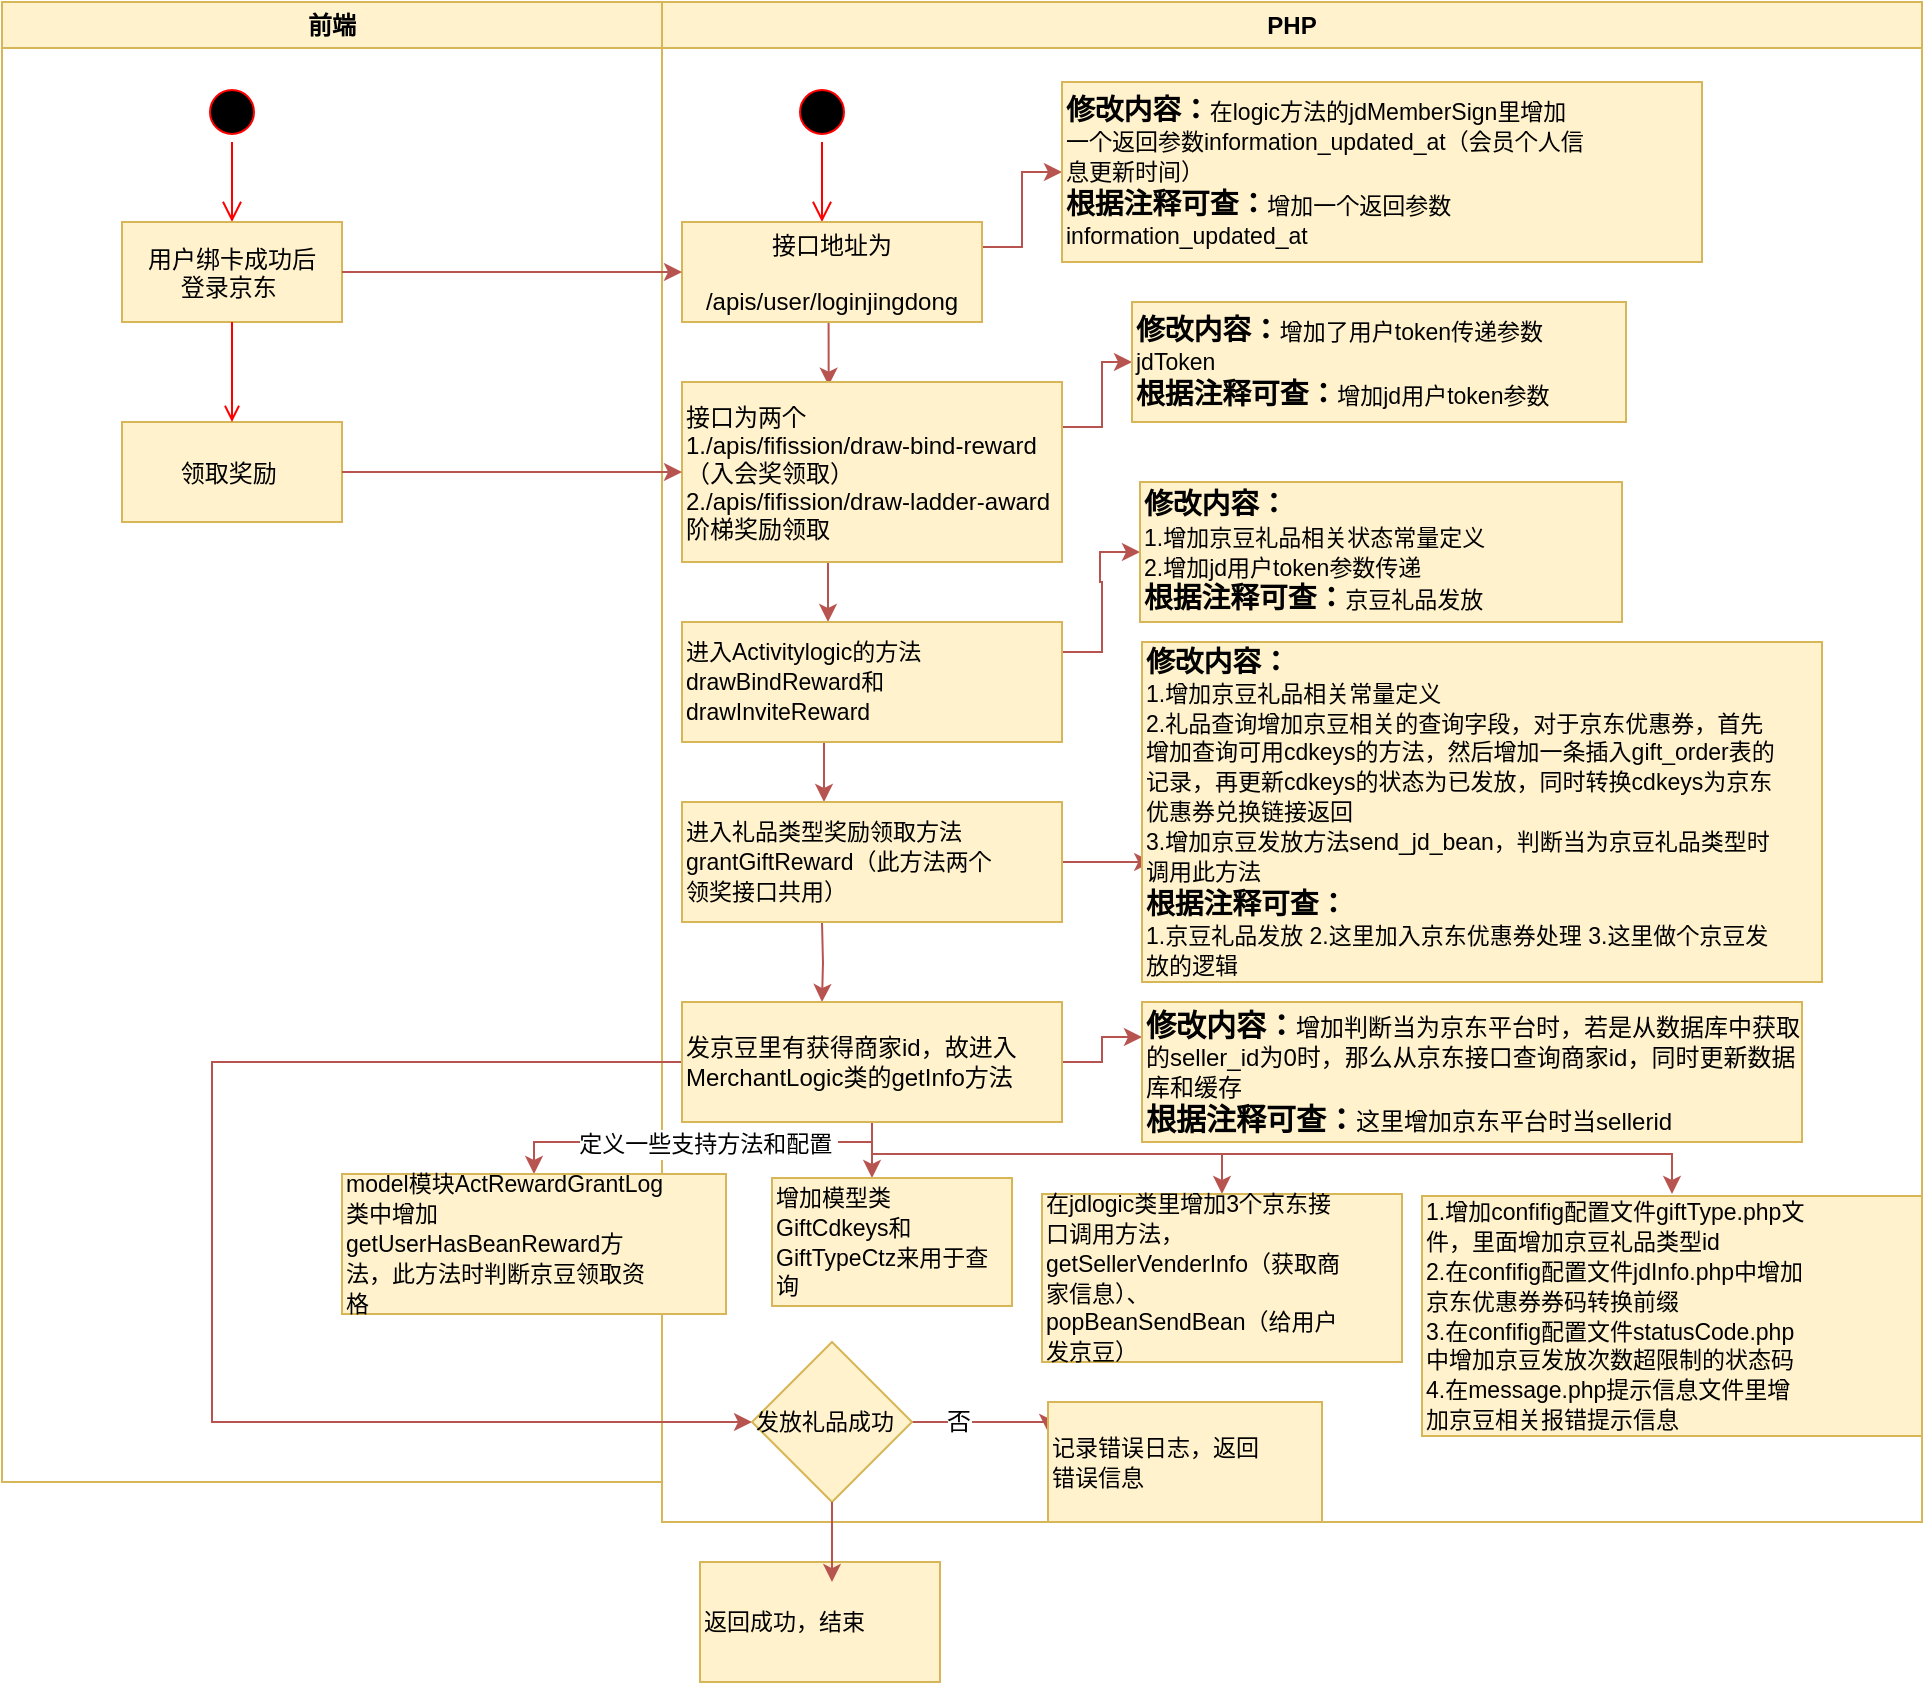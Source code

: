 <mxfile version="12.2.6" type="github" pages="1">
  <diagram id="f9nlWTD1wp4SilYaeupW" name="Page-1">
    <mxGraphModel dx="1851" dy="485" grid="1" gridSize="10" guides="1" tooltips="1" connect="1" arrows="1" fold="1" page="1" pageScale="1" pageWidth="827" pageHeight="1169" math="0" shadow="0">
      <root>
        <mxCell id="0"/>
        <mxCell id="1" parent="0"/>
        <mxCell id="J6eRNIlTDDRsNnv_JiTO-1" value="PHP" style="swimlane;whiteSpace=wrap;startSize=23;fillColor=#fff2cc;strokeColor=#d6b656;" vertex="1" parent="1">
          <mxGeometry x="40" y="40" width="630" height="760" as="geometry"/>
        </mxCell>
        <mxCell id="J6eRNIlTDDRsNnv_JiTO-2" value="" style="ellipse;shape=startState;fillColor=#000000;strokeColor=#ff0000;" vertex="1" parent="J6eRNIlTDDRsNnv_JiTO-1">
          <mxGeometry x="65" y="40" width="30" height="30" as="geometry"/>
        </mxCell>
        <mxCell id="J6eRNIlTDDRsNnv_JiTO-3" value="" style="edgeStyle=elbowEdgeStyle;elbow=horizontal;verticalAlign=bottom;endArrow=open;endSize=8;strokeColor=#FF0000;endFill=1;rounded=0" edge="1" parent="J6eRNIlTDDRsNnv_JiTO-1" source="J6eRNIlTDDRsNnv_JiTO-2" target="J6eRNIlTDDRsNnv_JiTO-6">
          <mxGeometry x="40" y="20" as="geometry">
            <mxPoint x="55" y="90" as="targetPoint"/>
          </mxGeometry>
        </mxCell>
        <mxCell id="J6eRNIlTDDRsNnv_JiTO-4" style="edgeStyle=orthogonalEdgeStyle;rounded=0;orthogonalLoop=1;jettySize=auto;html=1;exitX=1;exitY=0.25;exitDx=0;exitDy=0;entryX=0;entryY=0.5;entryDx=0;entryDy=0;fillColor=#f8cecc;strokeColor=#b85450;" edge="1" parent="J6eRNIlTDDRsNnv_JiTO-1" source="J6eRNIlTDDRsNnv_JiTO-6" target="J6eRNIlTDDRsNnv_JiTO-10">
          <mxGeometry relative="1" as="geometry"/>
        </mxCell>
        <mxCell id="J6eRNIlTDDRsNnv_JiTO-5" style="edgeStyle=orthogonalEdgeStyle;rounded=0;orthogonalLoop=1;jettySize=auto;html=1;exitX=0.5;exitY=1;exitDx=0;exitDy=0;entryX=0.386;entryY=0.02;entryDx=0;entryDy=0;entryPerimeter=0;fillColor=#f8cecc;strokeColor=#b85450;" edge="1" parent="J6eRNIlTDDRsNnv_JiTO-1" source="J6eRNIlTDDRsNnv_JiTO-6" target="J6eRNIlTDDRsNnv_JiTO-9">
          <mxGeometry relative="1" as="geometry"/>
        </mxCell>
        <mxCell id="J6eRNIlTDDRsNnv_JiTO-6" value="接⼝地址为&#xa;&#xa;/apis/user/loginjingdong" style="fillColor=#fff2cc;strokeColor=#d6b656;" vertex="1" parent="J6eRNIlTDDRsNnv_JiTO-1">
          <mxGeometry x="10" y="110" width="150" height="50" as="geometry"/>
        </mxCell>
        <mxCell id="J6eRNIlTDDRsNnv_JiTO-7" style="edgeStyle=orthogonalEdgeStyle;rounded=0;orthogonalLoop=1;jettySize=auto;html=1;exitX=1;exitY=0.25;exitDx=0;exitDy=0;entryX=0;entryY=0.5;entryDx=0;entryDy=0;fillColor=#f8cecc;strokeColor=#b85450;" edge="1" parent="J6eRNIlTDDRsNnv_JiTO-1" source="J6eRNIlTDDRsNnv_JiTO-9" target="J6eRNIlTDDRsNnv_JiTO-11">
          <mxGeometry relative="1" as="geometry"/>
        </mxCell>
        <mxCell id="J6eRNIlTDDRsNnv_JiTO-8" style="edgeStyle=orthogonalEdgeStyle;rounded=0;orthogonalLoop=1;jettySize=auto;html=1;exitX=0.5;exitY=1;exitDx=0;exitDy=0;entryX=0.5;entryY=0;entryDx=0;entryDy=0;fillColor=#f8cecc;strokeColor=#b85450;" edge="1" parent="J6eRNIlTDDRsNnv_JiTO-1">
          <mxGeometry relative="1" as="geometry">
            <mxPoint x="83" y="280" as="sourcePoint"/>
            <mxPoint x="83" y="310" as="targetPoint"/>
          </mxGeometry>
        </mxCell>
        <mxCell id="J6eRNIlTDDRsNnv_JiTO-9" value="接⼝为两个&#xa;1./apis/fifission/draw-bind-reward&#xa;（⼊会奖领取）&#xa;2./apis/fifission/draw-ladder-award&#xa;阶梯奖励领取 " style="align=left;fillColor=#fff2cc;strokeColor=#d6b656;" vertex="1" parent="J6eRNIlTDDRsNnv_JiTO-1">
          <mxGeometry x="10" y="190" width="190" height="90" as="geometry"/>
        </mxCell>
        <mxCell id="J6eRNIlTDDRsNnv_JiTO-10" value="&lt;div&gt;&lt;span style=&quot;font-size: 10.791pt&quot;&gt;&lt;b&gt;修改内容：&lt;/b&gt;&lt;/span&gt;&lt;span style=&quot;font-size: 8.633pt&quot;&gt;在&lt;/span&gt;&lt;span style=&quot;font-size: 8.633pt&quot;&gt;logic&lt;/span&gt;&lt;span style=&quot;font-size: 8.633pt&quot;&gt;⽅法的&lt;/span&gt;&lt;span style=&quot;font-size: 8.633pt&quot;&gt;jdMemberSign&lt;/span&gt;&lt;span style=&quot;font-size: 8.633pt&quot;&gt;⾥增加&lt;br&gt;&lt;/span&gt;&lt;/div&gt;&lt;div&gt;&lt;span style=&quot;font-size: 8.633pt&quot;&gt;⼀个返回参数&lt;/span&gt;&lt;span style=&quot;font-size: 8.633pt&quot;&gt;information_updated_at&lt;/span&gt;&lt;span style=&quot;font-size: 8.633pt&quot;&gt;（会员个⼈信&lt;br&gt;&lt;/span&gt;&lt;/div&gt;&lt;div&gt;&lt;span style=&quot;font-size: 8.633pt&quot;&gt;息更新时间） &lt;/span&gt;&lt;/div&gt;&lt;div&gt;&lt;span style=&quot;font-size: 10.791pt&quot;&gt;&lt;b&gt;根据注释可查：&lt;/b&gt;&lt;/span&gt;&lt;span style=&quot;font-size: 8.633pt&quot;&gt;增加⼀个返回参数&lt;br&gt;&lt;/span&gt;&lt;/div&gt;&lt;div&gt;&lt;span style=&quot;font-size: 8.633pt&quot;&gt;information_updated_at&amp;nbsp;&lt;/span&gt;&lt;/div&gt;" style="rounded=0;whiteSpace=wrap;html=1;align=left;fillColor=#fff2cc;strokeColor=#d6b656;" vertex="1" parent="J6eRNIlTDDRsNnv_JiTO-1">
          <mxGeometry x="200" y="40" width="320" height="90" as="geometry"/>
        </mxCell>
        <mxCell id="J6eRNIlTDDRsNnv_JiTO-11" value="&lt;div&gt;&lt;span style=&quot;font-size: 10.791pt&quot;&gt;&lt;b&gt;修改内容：&lt;/b&gt;&lt;/span&gt;&lt;span style=&quot;font-size: 8.633pt&quot;&gt;增加了⽤户&lt;/span&gt;&lt;span style=&quot;font-size: 8.633pt&quot;&gt;token&lt;/span&gt;&lt;span style=&quot;font-size: 8.633pt&quot;&gt;传递参数&lt;br&gt;&lt;/span&gt;&lt;/div&gt;&lt;div&gt;&lt;span style=&quot;font-size: 11.51px&quot;&gt;jdToken&lt;/span&gt;&lt;br&gt;&lt;/div&gt;&lt;div&gt;&lt;span style=&quot;font-size: 10.791pt&quot;&gt;&lt;b&gt;根据注释可查：&lt;/b&gt;&lt;/span&gt;&lt;span style=&quot;font-size: 8.633pt&quot;&gt;增加&lt;/span&gt;&lt;span style=&quot;font-size: 8.633pt&quot;&gt;jd&lt;/span&gt;&lt;span style=&quot;font-size: 8.633pt&quot;&gt;⽤户&lt;/span&gt;&lt;span style=&quot;font-size: 8.633pt&quot;&gt;token&lt;/span&gt;&lt;span style=&quot;font-size: 8.633pt&quot;&gt;参数&amp;nbsp;&lt;/span&gt;&lt;/div&gt;" style="rounded=0;whiteSpace=wrap;html=1;align=left;fillColor=#fff2cc;strokeColor=#d6b656;" vertex="1" parent="J6eRNIlTDDRsNnv_JiTO-1">
          <mxGeometry x="235" y="150" width="247" height="60" as="geometry"/>
        </mxCell>
        <mxCell id="J6eRNIlTDDRsNnv_JiTO-12" style="edgeStyle=orthogonalEdgeStyle;rounded=0;orthogonalLoop=1;jettySize=auto;html=1;exitX=1;exitY=0.25;exitDx=0;exitDy=0;entryX=0;entryY=0.5;entryDx=0;entryDy=0;fillColor=#f8cecc;strokeColor=#b85450;" edge="1" parent="J6eRNIlTDDRsNnv_JiTO-1" source="J6eRNIlTDDRsNnv_JiTO-14" target="J6eRNIlTDDRsNnv_JiTO-15">
          <mxGeometry relative="1" as="geometry"/>
        </mxCell>
        <mxCell id="J6eRNIlTDDRsNnv_JiTO-13" style="edgeStyle=orthogonalEdgeStyle;rounded=0;orthogonalLoop=1;jettySize=auto;html=1;exitX=0.5;exitY=1;exitDx=0;exitDy=0;entryX=0.5;entryY=0;entryDx=0;entryDy=0;fillColor=#f8cecc;strokeColor=#b85450;" edge="1" parent="J6eRNIlTDDRsNnv_JiTO-1">
          <mxGeometry relative="1" as="geometry">
            <mxPoint x="81" y="370" as="sourcePoint"/>
            <mxPoint x="81" y="400" as="targetPoint"/>
          </mxGeometry>
        </mxCell>
        <mxCell id="J6eRNIlTDDRsNnv_JiTO-14" value="&lt;div&gt;&lt;span style=&quot;font-size: 8.633pt&quot;&gt;进⼊&lt;/span&gt;&lt;span style=&quot;font-size: 8.633pt&quot;&gt;Activitylogic&lt;/span&gt;&lt;span style=&quot;font-size: 8.633pt&quot;&gt;的⽅法&lt;br/&gt;&lt;/span&gt;&lt;/div&gt;&lt;div&gt;&lt;span style=&quot;font-size: 8.633pt&quot;&gt;drawBindReward&lt;/span&gt;&lt;span style=&quot;font-size: 8.633pt&quot;&gt;和&lt;br/&gt;&lt;/span&gt;&lt;/div&gt;&lt;div&gt;&lt;span style=&quot;font-size: 8.633pt&quot;&gt;drawInviteReward&amp;nbsp;&lt;/span&gt;&lt;/div&gt;" style="rounded=0;whiteSpace=wrap;html=1;align=left;fillColor=#fff2cc;strokeColor=#d6b656;" vertex="1" parent="J6eRNIlTDDRsNnv_JiTO-1">
          <mxGeometry x="10" y="310" width="190" height="60" as="geometry"/>
        </mxCell>
        <mxCell id="J6eRNIlTDDRsNnv_JiTO-15" value="&lt;div&gt;&lt;span style=&quot;font-size: 10.791pt&quot;&gt;&lt;b&gt;修改内容：&lt;/b&gt;&lt;br&gt;&lt;/span&gt;&lt;/div&gt;&lt;div&gt;&lt;span style=&quot;font-size: 8.633pt&quot;&gt;1.&lt;/span&gt;&lt;span style=&quot;font-size: 8.633pt&quot;&gt;增加京⾖礼品相关状态常量定义&lt;br&gt;&lt;/span&gt;&lt;/div&gt;&lt;div&gt;&lt;span style=&quot;font-size: 8.633pt&quot;&gt;2.&lt;/span&gt;&lt;span style=&quot;font-size: 8.633pt&quot;&gt;增加&lt;/span&gt;&lt;span style=&quot;font-size: 8.633pt&quot;&gt;jd&lt;/span&gt;&lt;span style=&quot;font-size: 8.633pt&quot;&gt;⽤户&lt;/span&gt;&lt;span style=&quot;font-size: 8.633pt&quot;&gt;token&lt;/span&gt;&lt;span style=&quot;font-size: 8.633pt&quot;&gt;参数传递 &lt;/span&gt;&lt;/div&gt;&lt;div&gt;&lt;span style=&quot;font-size: 10.791pt&quot;&gt;&lt;b&gt;根据注释可查：&lt;/b&gt;&lt;/span&gt;&lt;span style=&quot;font-size: 8.633pt&quot;&gt;京⾖礼品发放&amp;nbsp;&lt;/span&gt;&lt;/div&gt;" style="rounded=0;whiteSpace=wrap;html=1;align=left;fillColor=#fff2cc;strokeColor=#d6b656;" vertex="1" parent="J6eRNIlTDDRsNnv_JiTO-1">
          <mxGeometry x="239" y="240" width="241" height="70" as="geometry"/>
        </mxCell>
        <mxCell id="J6eRNIlTDDRsNnv_JiTO-16" style="edgeStyle=orthogonalEdgeStyle;rounded=0;orthogonalLoop=1;jettySize=auto;html=1;exitX=1;exitY=0.5;exitDx=0;exitDy=0;entryX=0.015;entryY=0.647;entryDx=0;entryDy=0;entryPerimeter=0;fillColor=#f8cecc;strokeColor=#b85450;" edge="1" parent="J6eRNIlTDDRsNnv_JiTO-1" source="J6eRNIlTDDRsNnv_JiTO-18" target="J6eRNIlTDDRsNnv_JiTO-19">
          <mxGeometry relative="1" as="geometry"/>
        </mxCell>
        <mxCell id="J6eRNIlTDDRsNnv_JiTO-17" style="edgeStyle=orthogonalEdgeStyle;rounded=0;orthogonalLoop=1;jettySize=auto;html=1;exitX=0.5;exitY=1;exitDx=0;exitDy=0;fillColor=#f8cecc;strokeColor=#b85450;" edge="1" parent="J6eRNIlTDDRsNnv_JiTO-1">
          <mxGeometry relative="1" as="geometry">
            <mxPoint x="80" y="460" as="sourcePoint"/>
            <mxPoint x="80" y="500" as="targetPoint"/>
          </mxGeometry>
        </mxCell>
        <mxCell id="J6eRNIlTDDRsNnv_JiTO-18" value="&lt;div&gt;&lt;span style=&quot;font-size: 8.633pt&quot;&gt;进⼊礼品类型奖励领取⽅法&lt;br/&gt;&lt;/span&gt;&lt;/div&gt;&lt;div&gt;&lt;span style=&quot;font-size: 8.633pt&quot;&gt;grantGiftReward&lt;/span&gt;&lt;span style=&quot;font-size: 8.633pt&quot;&gt;（此⽅法两个&lt;br/&gt;&lt;/span&gt;&lt;/div&gt;&lt;div&gt;&lt;span style=&quot;font-size: 8.633pt&quot;&gt;领奖接⼝共⽤）&amp;nbsp;&lt;/span&gt;&lt;/div&gt;" style="rounded=0;whiteSpace=wrap;html=1;align=left;fillColor=#fff2cc;strokeColor=#d6b656;" vertex="1" parent="J6eRNIlTDDRsNnv_JiTO-1">
          <mxGeometry x="10" y="400" width="190" height="60" as="geometry"/>
        </mxCell>
        <mxCell id="J6eRNIlTDDRsNnv_JiTO-19" value="&lt;div&gt;&lt;span style=&quot;font-size: 10.791pt&quot;&gt;&lt;b&gt;修改内容：&lt;/b&gt;&lt;br&gt;&lt;/span&gt;&lt;/div&gt;&lt;div&gt;&lt;span style=&quot;font-size: 8.633pt&quot;&gt;1.&lt;/span&gt;&lt;span style=&quot;font-size: 8.633pt&quot;&gt;增加京⾖礼品相关常量定义&lt;br&gt;&lt;/span&gt;&lt;/div&gt;&lt;div&gt;&lt;span style=&quot;font-size: 8.633pt&quot;&gt;2.&lt;/span&gt;&lt;span style=&quot;font-size: 8.633pt&quot;&gt;礼品查询增加京⾖相关的查询字段，对于京东优惠券，⾸先 &lt;/span&gt;&lt;/div&gt;&lt;div&gt;&lt;span style=&quot;font-size: 8.633pt&quot;&gt;增加查询可⽤&lt;/span&gt;&lt;span style=&quot;font-size: 8.633pt&quot;&gt;cdkeys&lt;/span&gt;&lt;span style=&quot;font-size: 8.633pt&quot;&gt;的⽅法，然后增加⼀条插⼊&lt;/span&gt;&lt;span style=&quot;font-size: 8.633pt&quot;&gt;gift_order&lt;/span&gt;&lt;span style=&quot;font-size: 8.633pt&quot;&gt;表的 &lt;/span&gt;&lt;/div&gt;&lt;div&gt;&lt;span style=&quot;font-size: 8.633pt&quot;&gt;记录，再更新&lt;/span&gt;&lt;span style=&quot;font-size: 8.633pt&quot;&gt;cdkeys&lt;/span&gt;&lt;span style=&quot;font-size: 8.633pt&quot;&gt;的状态为已发放，同时转换&lt;/span&gt;&lt;span style=&quot;font-size: 8.633pt&quot;&gt;cdkeys&lt;/span&gt;&lt;span style=&quot;font-size: 8.633pt&quot;&gt;为京东 &lt;/span&gt;&lt;/div&gt;&lt;div&gt;&lt;span style=&quot;font-size: 8.633pt&quot;&gt;优惠券兑换链接返回&lt;br&gt;&lt;/span&gt;&lt;/div&gt;&lt;div&gt;&lt;span style=&quot;font-size: 8.633pt&quot;&gt;3.&lt;/span&gt;&lt;span style=&quot;font-size: 8.633pt&quot;&gt;增加京⾖发放⽅法&lt;/span&gt;&lt;span style=&quot;font-size: 8.633pt&quot;&gt;send_jd_bean&lt;/span&gt;&lt;span style=&quot;font-size: 8.633pt&quot;&gt;，判断当为京⾖礼品类型时 &lt;/span&gt;&lt;/div&gt;&lt;div&gt;&lt;span style=&quot;font-size: 8.633pt&quot;&gt;调⽤此⽅法 &lt;/span&gt;&lt;/div&gt;&lt;div&gt;&lt;span style=&quot;font-size: 10.791pt&quot;&gt;&lt;b&gt;根据注释可查：&lt;/b&gt;&lt;br&gt;&lt;/span&gt;&lt;/div&gt;&lt;div&gt;&lt;span style=&quot;font-size: 8.633pt&quot;&gt;1.&lt;/span&gt;&lt;span style=&quot;font-size: 8.633pt&quot;&gt;京⾖礼品发放&lt;/span&gt;&lt;span style=&quot;font-size: 8.633pt&quot;&gt; 2.&lt;/span&gt;&lt;span style=&quot;font-size: 8.633pt&quot;&gt;这⾥加⼊京东优惠券处理&lt;/span&gt;&lt;span style=&quot;font-size: 8.633pt&quot;&gt; 3.&lt;/span&gt;&lt;span style=&quot;font-size: 8.633pt&quot;&gt;这⾥做个京⾖发 &lt;/span&gt;&lt;/div&gt;&lt;div&gt;&lt;span style=&quot;font-size: 8.633pt&quot;&gt;放的逻辑&amp;nbsp;&lt;/span&gt;&lt;/div&gt;" style="rounded=0;whiteSpace=wrap;html=1;align=left;fillColor=#fff2cc;strokeColor=#d6b656;" vertex="1" parent="J6eRNIlTDDRsNnv_JiTO-1">
          <mxGeometry x="240" y="320" width="340" height="170" as="geometry"/>
        </mxCell>
        <mxCell id="J6eRNIlTDDRsNnv_JiTO-20" value="前端" style="swimlane;whiteSpace=wrap;fillColor=#fff2cc;strokeColor=#d6b656;" vertex="1" parent="J6eRNIlTDDRsNnv_JiTO-1">
          <mxGeometry x="-330" width="330" height="740" as="geometry"/>
        </mxCell>
        <mxCell id="J6eRNIlTDDRsNnv_JiTO-21" value="" style="ellipse;shape=startState;fillColor=#000000;strokeColor=#ff0000;" vertex="1" parent="J6eRNIlTDDRsNnv_JiTO-20">
          <mxGeometry x="100" y="40" width="30" height="30" as="geometry"/>
        </mxCell>
        <mxCell id="J6eRNIlTDDRsNnv_JiTO-22" value="" style="edgeStyle=elbowEdgeStyle;elbow=horizontal;verticalAlign=bottom;endArrow=open;endSize=8;strokeColor=#FF0000;endFill=1;rounded=0" edge="1" parent="J6eRNIlTDDRsNnv_JiTO-20" source="J6eRNIlTDDRsNnv_JiTO-21" target="J6eRNIlTDDRsNnv_JiTO-23">
          <mxGeometry x="100" y="40" as="geometry">
            <mxPoint x="115" y="110" as="targetPoint"/>
          </mxGeometry>
        </mxCell>
        <mxCell id="J6eRNIlTDDRsNnv_JiTO-23" value="⽤户绑卡成功后 &#xa;登录京东 " style="fillColor=#fff2cc;strokeColor=#d6b656;" vertex="1" parent="J6eRNIlTDDRsNnv_JiTO-20">
          <mxGeometry x="60" y="110" width="110" height="50" as="geometry"/>
        </mxCell>
        <mxCell id="J6eRNIlTDDRsNnv_JiTO-24" value="领取奖励 " style="fillColor=#fff2cc;strokeColor=#d6b656;" vertex="1" parent="J6eRNIlTDDRsNnv_JiTO-20">
          <mxGeometry x="60" y="210" width="110" height="50" as="geometry"/>
        </mxCell>
        <mxCell id="J6eRNIlTDDRsNnv_JiTO-25" value="" style="endArrow=open;strokeColor=#FF0000;endFill=1;rounded=0" edge="1" parent="J6eRNIlTDDRsNnv_JiTO-20" source="J6eRNIlTDDRsNnv_JiTO-23" target="J6eRNIlTDDRsNnv_JiTO-24">
          <mxGeometry relative="1" as="geometry"/>
        </mxCell>
        <mxCell id="J6eRNIlTDDRsNnv_JiTO-26" style="edgeStyle=orthogonalEdgeStyle;rounded=0;orthogonalLoop=1;jettySize=auto;html=1;exitX=1;exitY=0.5;exitDx=0;exitDy=0;entryX=0;entryY=0.5;entryDx=0;entryDy=0;fillColor=#f8cecc;strokeColor=#b85450;" edge="1" parent="J6eRNIlTDDRsNnv_JiTO-1" source="J6eRNIlTDDRsNnv_JiTO-23" target="J6eRNIlTDDRsNnv_JiTO-6">
          <mxGeometry relative="1" as="geometry"/>
        </mxCell>
        <mxCell id="J6eRNIlTDDRsNnv_JiTO-27" style="edgeStyle=orthogonalEdgeStyle;rounded=0;orthogonalLoop=1;jettySize=auto;html=1;exitX=1;exitY=0.5;exitDx=0;exitDy=0;entryX=0;entryY=0.5;entryDx=0;entryDy=0;fillColor=#f8cecc;strokeColor=#b85450;" edge="1" parent="J6eRNIlTDDRsNnv_JiTO-1" source="J6eRNIlTDDRsNnv_JiTO-24" target="J6eRNIlTDDRsNnv_JiTO-9">
          <mxGeometry relative="1" as="geometry"/>
        </mxCell>
        <mxCell id="J6eRNIlTDDRsNnv_JiTO-28" style="edgeStyle=orthogonalEdgeStyle;rounded=0;orthogonalLoop=1;jettySize=auto;html=1;exitX=1;exitY=0.5;exitDx=0;exitDy=0;entryX=0;entryY=0.25;entryDx=0;entryDy=0;fillColor=#f8cecc;strokeColor=#b85450;" edge="1" parent="J6eRNIlTDDRsNnv_JiTO-1" source="J6eRNIlTDDRsNnv_JiTO-35" target="J6eRNIlTDDRsNnv_JiTO-36">
          <mxGeometry relative="1" as="geometry"/>
        </mxCell>
        <mxCell id="J6eRNIlTDDRsNnv_JiTO-29" style="edgeStyle=orthogonalEdgeStyle;rounded=0;orthogonalLoop=1;jettySize=auto;html=1;exitX=0.5;exitY=1;exitDx=0;exitDy=0;fillColor=#f8cecc;strokeColor=#b85450;" edge="1" parent="J6eRNIlTDDRsNnv_JiTO-1" source="J6eRNIlTDDRsNnv_JiTO-35" target="J6eRNIlTDDRsNnv_JiTO-37">
          <mxGeometry relative="1" as="geometry">
            <Array as="points">
              <mxPoint x="105" y="570"/>
              <mxPoint x="-64" y="570"/>
            </Array>
          </mxGeometry>
        </mxCell>
        <mxCell id="J6eRNIlTDDRsNnv_JiTO-30" value="&lt;div&gt;&lt;span style=&quot;font-size: 8.633pt&quot;&gt;定义⼀些⽀持⽅法和配置&amp;nbsp;&lt;/span&gt;&lt;/div&gt;" style="text;html=1;resizable=0;points=[];align=center;verticalAlign=middle;labelBackgroundColor=#ffffff;" vertex="1" connectable="0" parent="J6eRNIlTDDRsNnv_JiTO-29">
          <mxGeometry x="0.227" y="1" relative="1" as="geometry">
            <mxPoint x="27" as="offset"/>
          </mxGeometry>
        </mxCell>
        <mxCell id="J6eRNIlTDDRsNnv_JiTO-31" style="edgeStyle=orthogonalEdgeStyle;rounded=0;orthogonalLoop=1;jettySize=auto;html=1;exitX=0.5;exitY=1;exitDx=0;exitDy=0;entryX=0.41;entryY=-0.003;entryDx=0;entryDy=0;entryPerimeter=0;fillColor=#f8cecc;strokeColor=#b85450;" edge="1" parent="J6eRNIlTDDRsNnv_JiTO-1">
          <mxGeometry relative="1" as="geometry">
            <mxPoint x="106" y="560" as="sourcePoint"/>
            <mxPoint x="105" y="588" as="targetPoint"/>
          </mxGeometry>
        </mxCell>
        <mxCell id="J6eRNIlTDDRsNnv_JiTO-32" style="edgeStyle=orthogonalEdgeStyle;rounded=0;orthogonalLoop=1;jettySize=auto;html=1;exitX=0.5;exitY=1;exitDx=0;exitDy=0;entryX=0.5;entryY=0;entryDx=0;entryDy=0;fillColor=#f8cecc;strokeColor=#b85450;" edge="1" parent="J6eRNIlTDDRsNnv_JiTO-1" source="J6eRNIlTDDRsNnv_JiTO-35" target="J6eRNIlTDDRsNnv_JiTO-39">
          <mxGeometry relative="1" as="geometry">
            <Array as="points">
              <mxPoint x="105" y="576"/>
              <mxPoint x="280" y="576"/>
            </Array>
          </mxGeometry>
        </mxCell>
        <mxCell id="J6eRNIlTDDRsNnv_JiTO-33" style="edgeStyle=orthogonalEdgeStyle;rounded=0;orthogonalLoop=1;jettySize=auto;html=1;exitX=0.5;exitY=1;exitDx=0;exitDy=0;entryX=0.5;entryY=0;entryDx=0;entryDy=0;fillColor=#f8cecc;strokeColor=#b85450;" edge="1" parent="J6eRNIlTDDRsNnv_JiTO-1">
          <mxGeometry relative="1" as="geometry">
            <mxPoint x="105" y="556" as="sourcePoint"/>
            <mxPoint x="505" y="596" as="targetPoint"/>
            <Array as="points">
              <mxPoint x="105" y="576"/>
              <mxPoint x="505" y="576"/>
            </Array>
          </mxGeometry>
        </mxCell>
        <mxCell id="J6eRNIlTDDRsNnv_JiTO-34" style="edgeStyle=orthogonalEdgeStyle;rounded=0;orthogonalLoop=1;jettySize=auto;html=1;exitX=0;exitY=0.5;exitDx=0;exitDy=0;entryX=0;entryY=0.5;entryDx=0;entryDy=0;fillColor=#f8cecc;strokeColor=#b85450;" edge="1" parent="J6eRNIlTDDRsNnv_JiTO-1" source="J6eRNIlTDDRsNnv_JiTO-35" target="J6eRNIlTDDRsNnv_JiTO-43">
          <mxGeometry relative="1" as="geometry">
            <Array as="points">
              <mxPoint x="-225" y="530"/>
              <mxPoint x="-225" y="710"/>
            </Array>
          </mxGeometry>
        </mxCell>
        <mxCell id="J6eRNIlTDDRsNnv_JiTO-35" value="发京豆里有获得商家id，故进入MerchantLogic类的getInfo方法" style="rounded=0;whiteSpace=wrap;html=1;align=left;fillColor=#fff2cc;strokeColor=#d6b656;" vertex="1" parent="J6eRNIlTDDRsNnv_JiTO-1">
          <mxGeometry x="10" y="500" width="190" height="60" as="geometry"/>
        </mxCell>
        <mxCell id="J6eRNIlTDDRsNnv_JiTO-36" value="&lt;b&gt;&lt;font style=&quot;font-size: 15px&quot;&gt;修改内容：&lt;/font&gt;&lt;/b&gt;增加判断当为京东平台时，若是从数据库中获取的seller_id为0时，那么从京东接口查询商家id，同时更新数据库和缓存&lt;br&gt;&lt;b&gt;&lt;font style=&quot;font-size: 15px&quot;&gt;根据注释可查：&lt;/font&gt;&lt;/b&gt;这里增加京东平台时当sellerid" style="rounded=0;whiteSpace=wrap;html=1;align=left;fillColor=#fff2cc;strokeColor=#d6b656;" vertex="1" parent="J6eRNIlTDDRsNnv_JiTO-1">
          <mxGeometry x="240" y="500" width="330" height="70" as="geometry"/>
        </mxCell>
        <mxCell id="J6eRNIlTDDRsNnv_JiTO-37" value="&lt;div&gt;&lt;span style=&quot;font-size: 8.633pt&quot;&gt;model&lt;/span&gt;&lt;span style=&quot;font-size: 8.633pt&quot;&gt;模块&lt;/span&gt;&lt;span style=&quot;font-size: 8.633pt&quot;&gt;ActRewardGrantLog&lt;br/&gt;&lt;/span&gt;&lt;/div&gt;&lt;div&gt;&lt;span style=&quot;font-size: 8.633pt&quot;&gt;类中增加&lt;br/&gt;&lt;/span&gt;&lt;/div&gt;&lt;div&gt;&lt;span style=&quot;font-size: 8.633pt&quot;&gt;getUserHasBeanReward&lt;/span&gt;&lt;span style=&quot;font-size: 8.633pt&quot;&gt;⽅ &lt;/span&gt;&lt;/div&gt;&lt;div&gt;&lt;span style=&quot;font-size: 8.633pt&quot;&gt;法，此⽅法时判断京⾖领取资 &lt;/span&gt;&lt;/div&gt;&lt;div&gt;&lt;span style=&quot;font-size: 8.633pt&quot;&gt;格&lt;/span&gt;&lt;/div&gt;" style="rounded=0;whiteSpace=wrap;html=1;align=left;fillColor=#fff2cc;strokeColor=#d6b656;" vertex="1" parent="J6eRNIlTDDRsNnv_JiTO-1">
          <mxGeometry x="-160" y="586" width="192" height="70" as="geometry"/>
        </mxCell>
        <mxCell id="J6eRNIlTDDRsNnv_JiTO-38" value="&lt;div&gt;&lt;span style=&quot;font-size: 8.633pt&quot;&gt;增加模型类&lt;br/&gt;&lt;/span&gt;&lt;/div&gt;&lt;div&gt;&lt;span style=&quot;font-size: 8.633pt&quot;&gt;GiftCdkeys&lt;/span&gt;&lt;span style=&quot;font-size: 8.633pt&quot;&gt;和&lt;br/&gt;&lt;/span&gt;&lt;/div&gt;&lt;div&gt;&lt;span style=&quot;font-size: 8.633pt&quot;&gt;GiftTypeCtz&lt;/span&gt;&lt;span style=&quot;font-size: 8.633pt&quot;&gt;来⽤于查 &lt;/span&gt;&lt;/div&gt;&lt;div&gt;&lt;span style=&quot;font-size: 8.633pt&quot;&gt;询&amp;nbsp;&lt;/span&gt;&lt;/div&gt;" style="rounded=0;whiteSpace=wrap;html=1;align=left;fillColor=#fff2cc;strokeColor=#d6b656;" vertex="1" parent="J6eRNIlTDDRsNnv_JiTO-1">
          <mxGeometry x="55" y="588" width="120" height="64" as="geometry"/>
        </mxCell>
        <mxCell id="J6eRNIlTDDRsNnv_JiTO-39" value="&lt;div&gt;&lt;span style=&quot;font-size: 8.633pt&quot;&gt;在&lt;/span&gt;&lt;span style=&quot;font-size: 8.633pt&quot;&gt;jdlogic&lt;/span&gt;&lt;span style=&quot;font-size: 8.633pt&quot;&gt;类⾥增加&lt;/span&gt;&lt;span style=&quot;font-size: 8.633pt&quot;&gt;3&lt;/span&gt;&lt;span style=&quot;font-size: 8.633pt&quot;&gt;个京东接 &lt;/span&gt;&lt;/div&gt;&lt;div&gt;&lt;span style=&quot;font-size: 8.633pt&quot;&gt;⼝调⽤⽅法，&lt;/span&gt;&lt;/div&gt;&lt;div&gt;&lt;span style=&quot;font-size: 8.633pt&quot;&gt;getSellerVenderInfo&lt;/span&gt;&lt;span style=&quot;font-size: 8.633pt&quot;&gt;（获取商 &lt;/span&gt;&lt;/div&gt;&lt;div&gt;&lt;span style=&quot;font-size: 8.633pt&quot;&gt;家信息）、&lt;br&gt;&lt;/span&gt;&lt;/div&gt;&lt;div&gt;&lt;span style=&quot;font-size: 8.633pt&quot;&gt;popBeanSendBean&lt;/span&gt;&lt;span style=&quot;font-size: 8.633pt&quot;&gt;（给⽤户 &lt;/span&gt;&lt;/div&gt;&lt;div&gt;&lt;span style=&quot;font-size: 8.633pt&quot;&gt;发京⾖）&amp;nbsp;&lt;/span&gt;&lt;/div&gt;" style="rounded=0;whiteSpace=wrap;html=1;align=left;fillColor=#fff2cc;strokeColor=#d6b656;" vertex="1" parent="J6eRNIlTDDRsNnv_JiTO-1">
          <mxGeometry x="190" y="596" width="180" height="84" as="geometry"/>
        </mxCell>
        <mxCell id="J6eRNIlTDDRsNnv_JiTO-40" value="&lt;div&gt;&lt;span style=&quot;font-size: 8.633pt&quot;&gt;1.&lt;/span&gt;&lt;span style=&quot;font-size: 8.633pt&quot;&gt;增加&lt;/span&gt;&lt;span style=&quot;font-size: 8.633pt&quot;&gt;confifig&lt;/span&gt;&lt;span style=&quot;font-size: 8.633pt&quot;&gt;配置⽂件&lt;/span&gt;&lt;span style=&quot;font-size: 8.633pt&quot;&gt;giftType.php&lt;/span&gt;&lt;span style=&quot;font-size: 8.633pt&quot;&gt;⽂ &lt;/span&gt;&lt;/div&gt;&lt;div&gt;&lt;span style=&quot;font-size: 8.633pt&quot;&gt;件，⾥⾯增加京⾖礼品类型&lt;/span&gt;&lt;span style=&quot;font-size: 8.633pt&quot;&gt;id&lt;br/&gt;&lt;/span&gt;&lt;/div&gt;&lt;div&gt;&lt;span style=&quot;font-size: 8.633pt&quot;&gt;2.&lt;/span&gt;&lt;span style=&quot;font-size: 8.633pt&quot;&gt;在&lt;/span&gt;&lt;span style=&quot;font-size: 8.633pt&quot;&gt;confifig&lt;/span&gt;&lt;span style=&quot;font-size: 8.633pt&quot;&gt;配置⽂件&lt;/span&gt;&lt;span style=&quot;font-size: 8.633pt&quot;&gt;jdInfo.php&lt;/span&gt;&lt;span style=&quot;font-size: 8.633pt&quot;&gt;中增加 &lt;/span&gt;&lt;/div&gt;&lt;div&gt;&lt;span style=&quot;font-size: 8.633pt&quot;&gt;京东优惠券券码转换前缀&lt;br/&gt;&lt;/span&gt;&lt;/div&gt;&lt;div&gt;&lt;span style=&quot;font-size: 8.633pt&quot;&gt;3.&lt;/span&gt;&lt;span style=&quot;font-size: 8.633pt&quot;&gt;在&lt;/span&gt;&lt;span style=&quot;font-size: 8.633pt&quot;&gt;confifig&lt;/span&gt;&lt;span style=&quot;font-size: 8.633pt&quot;&gt;配置⽂件&lt;/span&gt;&lt;span style=&quot;font-size: 8.633pt&quot;&gt;statusCode.php&lt;br/&gt;&lt;/span&gt;&lt;/div&gt;&lt;div&gt;&lt;span style=&quot;font-size: 8.633pt&quot;&gt;中增加京⾖发放次数超限制的状态码&lt;br/&gt;&lt;/span&gt;&lt;/div&gt;&lt;div&gt;&lt;span style=&quot;font-size: 8.633pt&quot;&gt;4.&lt;/span&gt;&lt;span style=&quot;font-size: 8.633pt&quot;&gt;在&lt;/span&gt;&lt;span style=&quot;font-size: 8.633pt&quot;&gt;message.php&lt;/span&gt;&lt;span style=&quot;font-size: 8.633pt&quot;&gt;提示信息⽂件⾥增 &lt;/span&gt;&lt;/div&gt;&lt;div&gt;&lt;span style=&quot;font-size: 8.633pt&quot;&gt;加京⾖相关报错提示信息&amp;nbsp;&lt;/span&gt;&lt;/div&gt;" style="rounded=0;whiteSpace=wrap;html=1;align=left;fillColor=#fff2cc;strokeColor=#d6b656;" vertex="1" parent="J6eRNIlTDDRsNnv_JiTO-1">
          <mxGeometry x="380" y="597" width="250" height="120" as="geometry"/>
        </mxCell>
        <mxCell id="J6eRNIlTDDRsNnv_JiTO-41" style="edgeStyle=orthogonalEdgeStyle;rounded=0;orthogonalLoop=1;jettySize=auto;html=1;exitX=1;exitY=0.5;exitDx=0;exitDy=0;entryX=0;entryY=0.25;entryDx=0;entryDy=0;fillColor=#f8cecc;strokeColor=#b85450;" edge="1" parent="J6eRNIlTDDRsNnv_JiTO-1" source="J6eRNIlTDDRsNnv_JiTO-43" target="J6eRNIlTDDRsNnv_JiTO-44">
          <mxGeometry relative="1" as="geometry">
            <Array as="points">
              <mxPoint x="193" y="710"/>
            </Array>
          </mxGeometry>
        </mxCell>
        <mxCell id="J6eRNIlTDDRsNnv_JiTO-42" value="否" style="text;html=1;resizable=0;points=[];align=center;verticalAlign=middle;labelBackgroundColor=#ffffff;" vertex="1" connectable="0" parent="J6eRNIlTDDRsNnv_JiTO-41">
          <mxGeometry x="-0.364" relative="1" as="geometry">
            <mxPoint as="offset"/>
          </mxGeometry>
        </mxCell>
        <mxCell id="J6eRNIlTDDRsNnv_JiTO-43" value="&lt;div&gt;&lt;span style=&quot;font-size: 8.633pt&quot;&gt;发放礼品成功&lt;/span&gt;&lt;/div&gt;" style="rhombus;whiteSpace=wrap;html=1;align=left;fillColor=#fff2cc;strokeColor=#d6b656;" vertex="1" parent="J6eRNIlTDDRsNnv_JiTO-1">
          <mxGeometry x="45" y="670" width="80" height="80" as="geometry"/>
        </mxCell>
        <mxCell id="J6eRNIlTDDRsNnv_JiTO-44" value="&lt;div&gt;&lt;span style=&quot;font-size: 8.633pt&quot;&gt;记录错误⽇志，返回 &lt;/span&gt;&lt;/div&gt;&lt;div&gt;&lt;span style=&quot;font-size: 8.633pt&quot;&gt;错误信息&amp;nbsp;&lt;/span&gt;&lt;/div&gt;" style="rounded=0;whiteSpace=wrap;html=1;align=left;fillColor=#fff2cc;strokeColor=#d6b656;" vertex="1" parent="J6eRNIlTDDRsNnv_JiTO-1">
          <mxGeometry x="193" y="700" width="137" height="60" as="geometry"/>
        </mxCell>
        <mxCell id="J6eRNIlTDDRsNnv_JiTO-45" value="&lt;div&gt;&lt;span style=&quot;font-size: 8.633pt&quot;&gt;返回成功，结束&lt;/span&gt;&lt;/div&gt;" style="rounded=0;whiteSpace=wrap;html=1;align=left;fillColor=#fff2cc;strokeColor=#d6b656;" vertex="1" parent="1">
          <mxGeometry x="59" y="820" width="120" height="60" as="geometry"/>
        </mxCell>
        <mxCell id="J6eRNIlTDDRsNnv_JiTO-46" style="edgeStyle=orthogonalEdgeStyle;rounded=0;orthogonalLoop=1;jettySize=auto;html=1;exitX=0.5;exitY=1;exitDx=0;exitDy=0;entryX=0.55;entryY=0.167;entryDx=0;entryDy=0;entryPerimeter=0;fillColor=#f8cecc;strokeColor=#b85450;" edge="1" parent="1" source="J6eRNIlTDDRsNnv_JiTO-43" target="J6eRNIlTDDRsNnv_JiTO-45">
          <mxGeometry relative="1" as="geometry"/>
        </mxCell>
      </root>
    </mxGraphModel>
  </diagram>
</mxfile>
